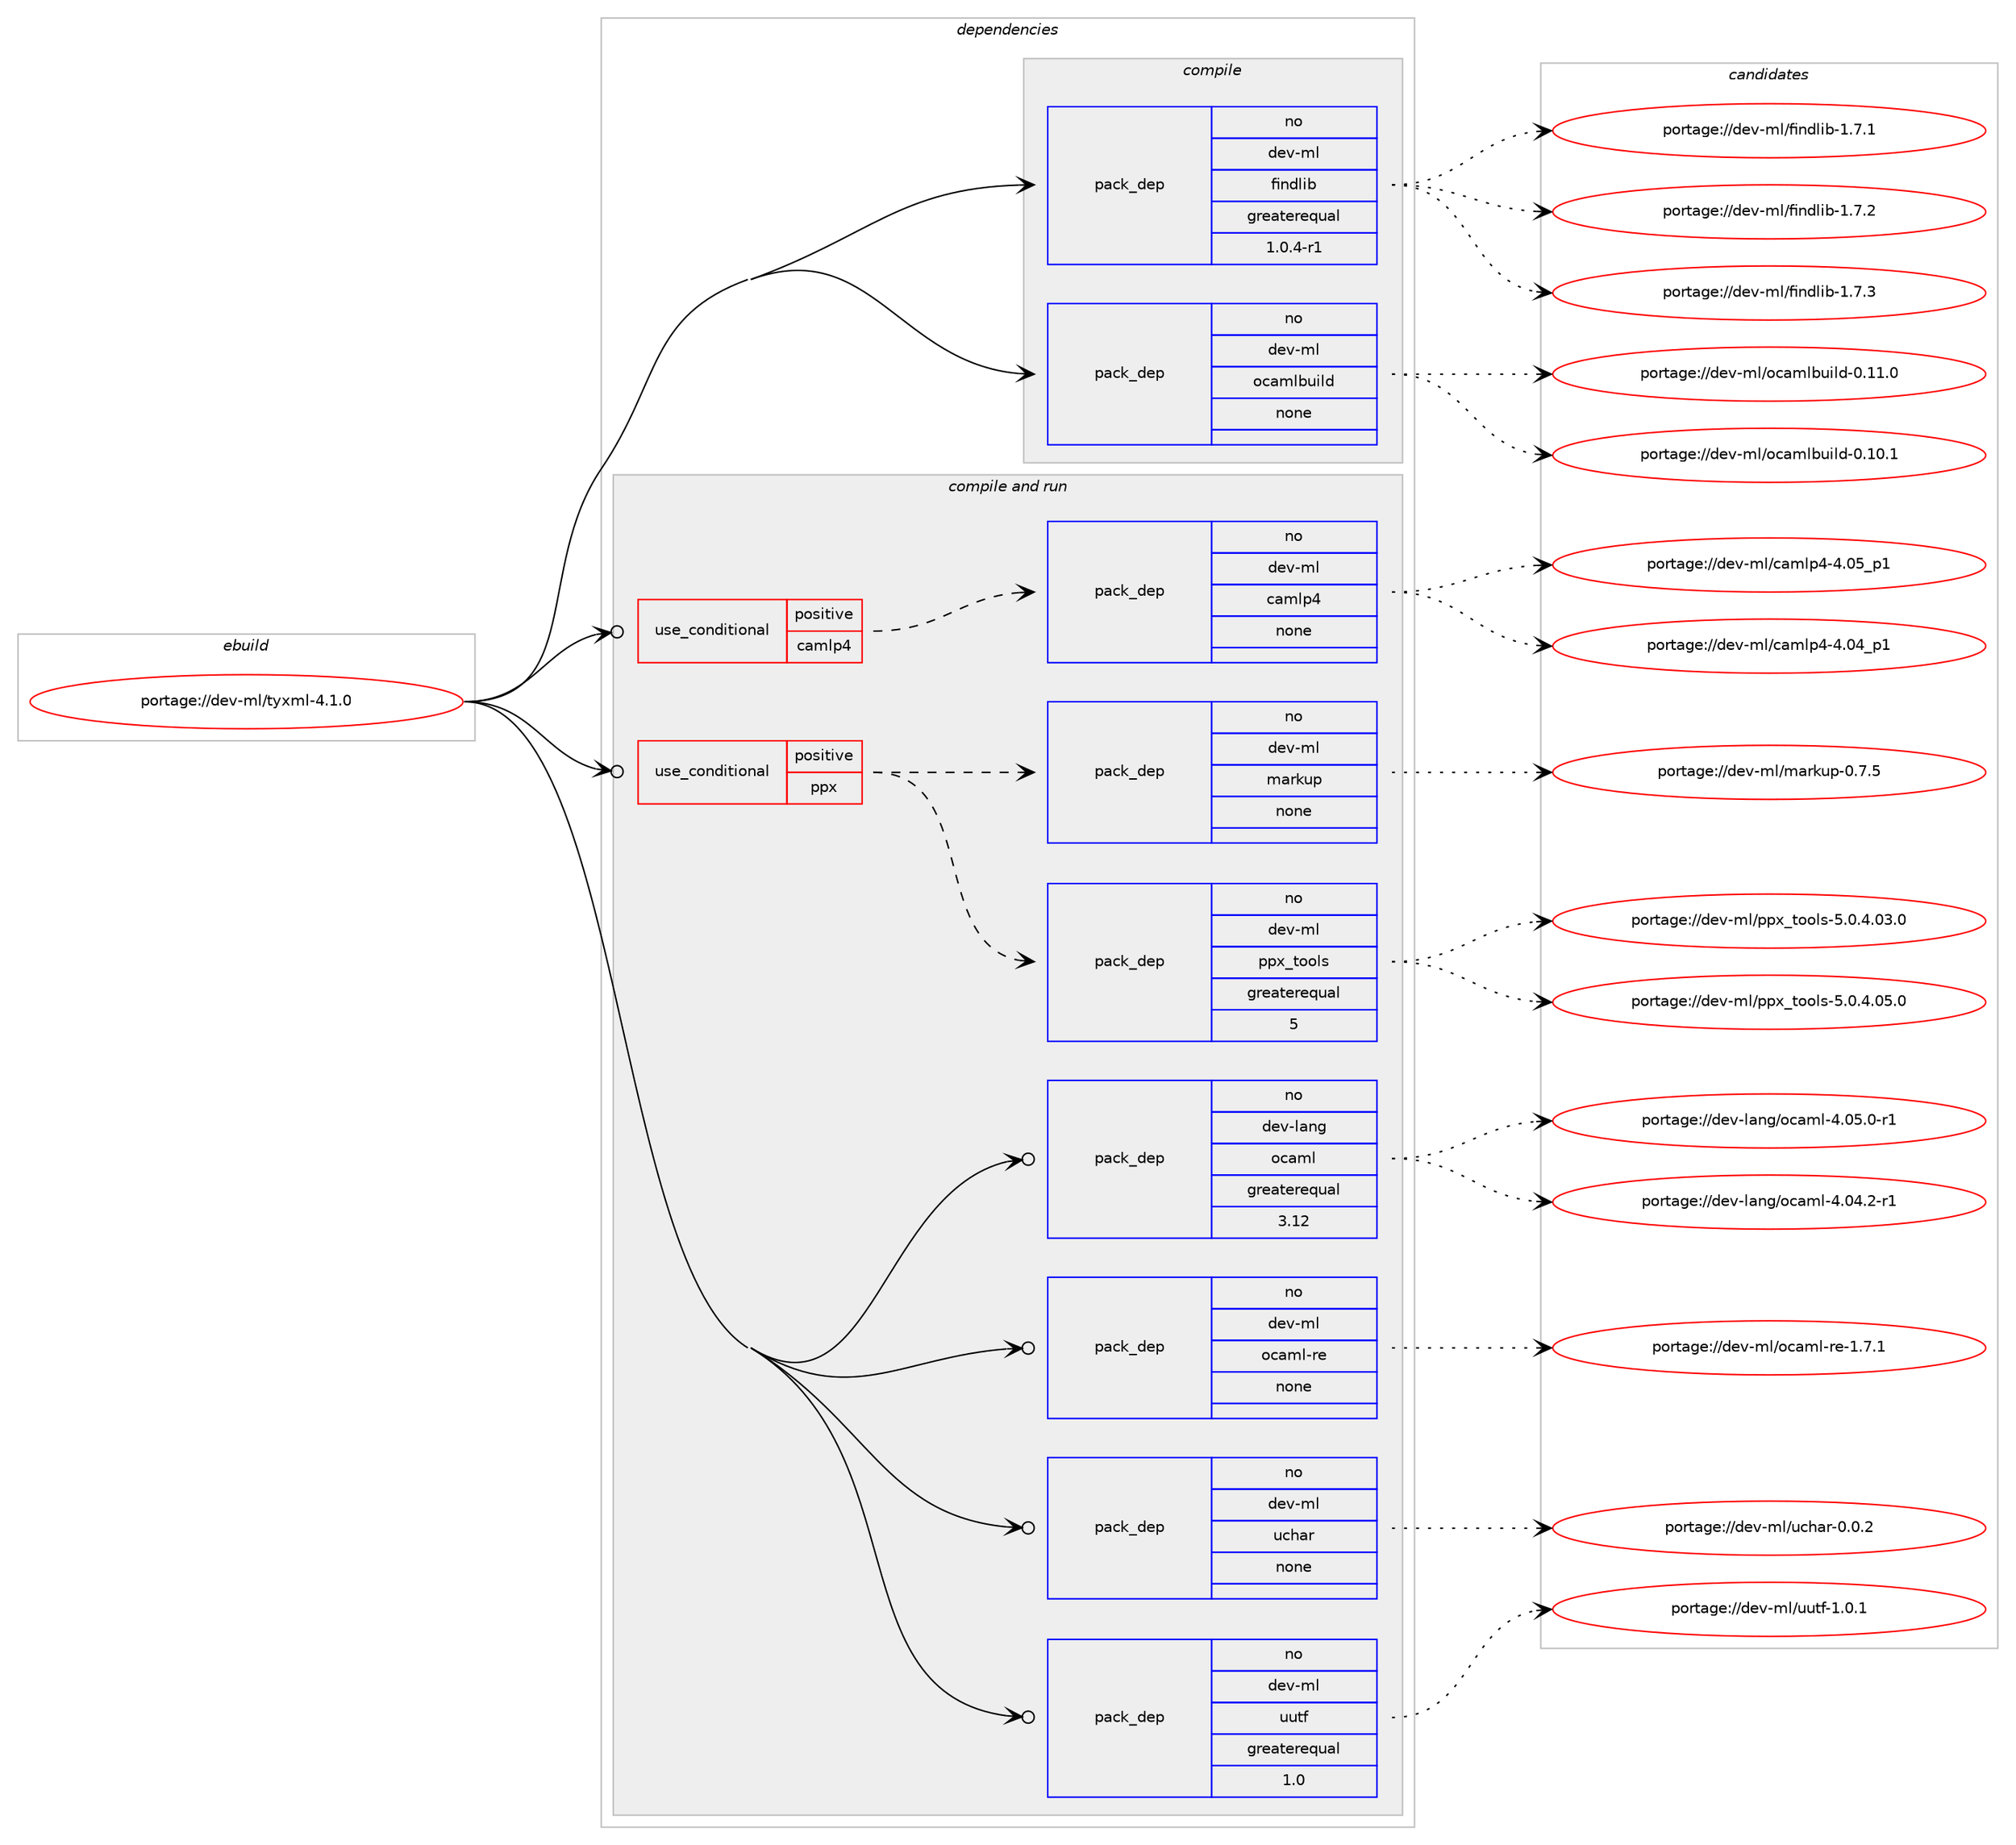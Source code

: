 digraph prolog {

# *************
# Graph options
# *************

newrank=true;
concentrate=true;
compound=true;
graph [rankdir=LR,fontname=Helvetica,fontsize=10,ranksep=1.5];#, ranksep=2.5, nodesep=0.2];
edge  [arrowhead=vee];
node  [fontname=Helvetica,fontsize=10];

# **********
# The ebuild
# **********

subgraph cluster_leftcol {
color=gray;
rank=same;
label=<<i>ebuild</i>>;
id [label="portage://dev-ml/tyxml-4.1.0", color=red, width=4, href="../dev-ml/tyxml-4.1.0.svg"];
}

# ****************
# The dependencies
# ****************

subgraph cluster_midcol {
color=gray;
label=<<i>dependencies</i>>;
subgraph cluster_compile {
fillcolor="#eeeeee";
style=filled;
label=<<i>compile</i>>;
subgraph pack82499 {
dependency108168 [label=<<TABLE BORDER="0" CELLBORDER="1" CELLSPACING="0" CELLPADDING="4" WIDTH="220"><TR><TD ROWSPAN="6" CELLPADDING="30">pack_dep</TD></TR><TR><TD WIDTH="110">no</TD></TR><TR><TD>dev-ml</TD></TR><TR><TD>findlib</TD></TR><TR><TD>greaterequal</TD></TR><TR><TD>1.0.4-r1</TD></TR></TABLE>>, shape=none, color=blue];
}
id:e -> dependency108168:w [weight=20,style="solid",arrowhead="vee"];
subgraph pack82500 {
dependency108169 [label=<<TABLE BORDER="0" CELLBORDER="1" CELLSPACING="0" CELLPADDING="4" WIDTH="220"><TR><TD ROWSPAN="6" CELLPADDING="30">pack_dep</TD></TR><TR><TD WIDTH="110">no</TD></TR><TR><TD>dev-ml</TD></TR><TR><TD>ocamlbuild</TD></TR><TR><TD>none</TD></TR><TR><TD></TD></TR></TABLE>>, shape=none, color=blue];
}
id:e -> dependency108169:w [weight=20,style="solid",arrowhead="vee"];
}
subgraph cluster_compileandrun {
fillcolor="#eeeeee";
style=filled;
label=<<i>compile and run</i>>;
subgraph cond22501 {
dependency108170 [label=<<TABLE BORDER="0" CELLBORDER="1" CELLSPACING="0" CELLPADDING="4"><TR><TD ROWSPAN="3" CELLPADDING="10">use_conditional</TD></TR><TR><TD>positive</TD></TR><TR><TD>camlp4</TD></TR></TABLE>>, shape=none, color=red];
subgraph pack82501 {
dependency108171 [label=<<TABLE BORDER="0" CELLBORDER="1" CELLSPACING="0" CELLPADDING="4" WIDTH="220"><TR><TD ROWSPAN="6" CELLPADDING="30">pack_dep</TD></TR><TR><TD WIDTH="110">no</TD></TR><TR><TD>dev-ml</TD></TR><TR><TD>camlp4</TD></TR><TR><TD>none</TD></TR><TR><TD></TD></TR></TABLE>>, shape=none, color=blue];
}
dependency108170:e -> dependency108171:w [weight=20,style="dashed",arrowhead="vee"];
}
id:e -> dependency108170:w [weight=20,style="solid",arrowhead="odotvee"];
subgraph cond22502 {
dependency108172 [label=<<TABLE BORDER="0" CELLBORDER="1" CELLSPACING="0" CELLPADDING="4"><TR><TD ROWSPAN="3" CELLPADDING="10">use_conditional</TD></TR><TR><TD>positive</TD></TR><TR><TD>ppx</TD></TR></TABLE>>, shape=none, color=red];
subgraph pack82502 {
dependency108173 [label=<<TABLE BORDER="0" CELLBORDER="1" CELLSPACING="0" CELLPADDING="4" WIDTH="220"><TR><TD ROWSPAN="6" CELLPADDING="30">pack_dep</TD></TR><TR><TD WIDTH="110">no</TD></TR><TR><TD>dev-ml</TD></TR><TR><TD>ppx_tools</TD></TR><TR><TD>greaterequal</TD></TR><TR><TD>5</TD></TR></TABLE>>, shape=none, color=blue];
}
dependency108172:e -> dependency108173:w [weight=20,style="dashed",arrowhead="vee"];
subgraph pack82503 {
dependency108174 [label=<<TABLE BORDER="0" CELLBORDER="1" CELLSPACING="0" CELLPADDING="4" WIDTH="220"><TR><TD ROWSPAN="6" CELLPADDING="30">pack_dep</TD></TR><TR><TD WIDTH="110">no</TD></TR><TR><TD>dev-ml</TD></TR><TR><TD>markup</TD></TR><TR><TD>none</TD></TR><TR><TD></TD></TR></TABLE>>, shape=none, color=blue];
}
dependency108172:e -> dependency108174:w [weight=20,style="dashed",arrowhead="vee"];
}
id:e -> dependency108172:w [weight=20,style="solid",arrowhead="odotvee"];
subgraph pack82504 {
dependency108175 [label=<<TABLE BORDER="0" CELLBORDER="1" CELLSPACING="0" CELLPADDING="4" WIDTH="220"><TR><TD ROWSPAN="6" CELLPADDING="30">pack_dep</TD></TR><TR><TD WIDTH="110">no</TD></TR><TR><TD>dev-lang</TD></TR><TR><TD>ocaml</TD></TR><TR><TD>greaterequal</TD></TR><TR><TD>3.12</TD></TR></TABLE>>, shape=none, color=blue];
}
id:e -> dependency108175:w [weight=20,style="solid",arrowhead="odotvee"];
subgraph pack82505 {
dependency108176 [label=<<TABLE BORDER="0" CELLBORDER="1" CELLSPACING="0" CELLPADDING="4" WIDTH="220"><TR><TD ROWSPAN="6" CELLPADDING="30">pack_dep</TD></TR><TR><TD WIDTH="110">no</TD></TR><TR><TD>dev-ml</TD></TR><TR><TD>ocaml-re</TD></TR><TR><TD>none</TD></TR><TR><TD></TD></TR></TABLE>>, shape=none, color=blue];
}
id:e -> dependency108176:w [weight=20,style="solid",arrowhead="odotvee"];
subgraph pack82506 {
dependency108177 [label=<<TABLE BORDER="0" CELLBORDER="1" CELLSPACING="0" CELLPADDING="4" WIDTH="220"><TR><TD ROWSPAN="6" CELLPADDING="30">pack_dep</TD></TR><TR><TD WIDTH="110">no</TD></TR><TR><TD>dev-ml</TD></TR><TR><TD>uchar</TD></TR><TR><TD>none</TD></TR><TR><TD></TD></TR></TABLE>>, shape=none, color=blue];
}
id:e -> dependency108177:w [weight=20,style="solid",arrowhead="odotvee"];
subgraph pack82507 {
dependency108178 [label=<<TABLE BORDER="0" CELLBORDER="1" CELLSPACING="0" CELLPADDING="4" WIDTH="220"><TR><TD ROWSPAN="6" CELLPADDING="30">pack_dep</TD></TR><TR><TD WIDTH="110">no</TD></TR><TR><TD>dev-ml</TD></TR><TR><TD>uutf</TD></TR><TR><TD>greaterequal</TD></TR><TR><TD>1.0</TD></TR></TABLE>>, shape=none, color=blue];
}
id:e -> dependency108178:w [weight=20,style="solid",arrowhead="odotvee"];
}
subgraph cluster_run {
fillcolor="#eeeeee";
style=filled;
label=<<i>run</i>>;
}
}

# **************
# The candidates
# **************

subgraph cluster_choices {
rank=same;
color=gray;
label=<<i>candidates</i>>;

subgraph choice82499 {
color=black;
nodesep=1;
choiceportage100101118451091084710210511010010810598454946554649 [label="portage://dev-ml/findlib-1.7.1", color=red, width=4,href="../dev-ml/findlib-1.7.1.svg"];
choiceportage100101118451091084710210511010010810598454946554650 [label="portage://dev-ml/findlib-1.7.2", color=red, width=4,href="../dev-ml/findlib-1.7.2.svg"];
choiceportage100101118451091084710210511010010810598454946554651 [label="portage://dev-ml/findlib-1.7.3", color=red, width=4,href="../dev-ml/findlib-1.7.3.svg"];
dependency108168:e -> choiceportage100101118451091084710210511010010810598454946554649:w [style=dotted,weight="100"];
dependency108168:e -> choiceportage100101118451091084710210511010010810598454946554650:w [style=dotted,weight="100"];
dependency108168:e -> choiceportage100101118451091084710210511010010810598454946554651:w [style=dotted,weight="100"];
}
subgraph choice82500 {
color=black;
nodesep=1;
choiceportage100101118451091084711199971091089811710510810045484649484649 [label="portage://dev-ml/ocamlbuild-0.10.1", color=red, width=4,href="../dev-ml/ocamlbuild-0.10.1.svg"];
choiceportage100101118451091084711199971091089811710510810045484649494648 [label="portage://dev-ml/ocamlbuild-0.11.0", color=red, width=4,href="../dev-ml/ocamlbuild-0.11.0.svg"];
dependency108169:e -> choiceportage100101118451091084711199971091089811710510810045484649484649:w [style=dotted,weight="100"];
dependency108169:e -> choiceportage100101118451091084711199971091089811710510810045484649494648:w [style=dotted,weight="100"];
}
subgraph choice82501 {
color=black;
nodesep=1;
choiceportage100101118451091084799971091081125245524648529511249 [label="portage://dev-ml/camlp4-4.04_p1", color=red, width=4,href="../dev-ml/camlp4-4.04_p1.svg"];
choiceportage100101118451091084799971091081125245524648539511249 [label="portage://dev-ml/camlp4-4.05_p1", color=red, width=4,href="../dev-ml/camlp4-4.05_p1.svg"];
dependency108171:e -> choiceportage100101118451091084799971091081125245524648529511249:w [style=dotted,weight="100"];
dependency108171:e -> choiceportage100101118451091084799971091081125245524648539511249:w [style=dotted,weight="100"];
}
subgraph choice82502 {
color=black;
nodesep=1;
choiceportage1001011184510910847112112120951161111111081154553464846524648514648 [label="portage://dev-ml/ppx_tools-5.0.4.03.0", color=red, width=4,href="../dev-ml/ppx_tools-5.0.4.03.0.svg"];
choiceportage1001011184510910847112112120951161111111081154553464846524648534648 [label="portage://dev-ml/ppx_tools-5.0.4.05.0", color=red, width=4,href="../dev-ml/ppx_tools-5.0.4.05.0.svg"];
dependency108173:e -> choiceportage1001011184510910847112112120951161111111081154553464846524648514648:w [style=dotted,weight="100"];
dependency108173:e -> choiceportage1001011184510910847112112120951161111111081154553464846524648534648:w [style=dotted,weight="100"];
}
subgraph choice82503 {
color=black;
nodesep=1;
choiceportage100101118451091084710997114107117112454846554653 [label="portage://dev-ml/markup-0.7.5", color=red, width=4,href="../dev-ml/markup-0.7.5.svg"];
dependency108174:e -> choiceportage100101118451091084710997114107117112454846554653:w [style=dotted,weight="100"];
}
subgraph choice82504 {
color=black;
nodesep=1;
choiceportage1001011184510897110103471119997109108455246485246504511449 [label="portage://dev-lang/ocaml-4.04.2-r1", color=red, width=4,href="../dev-lang/ocaml-4.04.2-r1.svg"];
choiceportage1001011184510897110103471119997109108455246485346484511449 [label="portage://dev-lang/ocaml-4.05.0-r1", color=red, width=4,href="../dev-lang/ocaml-4.05.0-r1.svg"];
dependency108175:e -> choiceportage1001011184510897110103471119997109108455246485246504511449:w [style=dotted,weight="100"];
dependency108175:e -> choiceportage1001011184510897110103471119997109108455246485346484511449:w [style=dotted,weight="100"];
}
subgraph choice82505 {
color=black;
nodesep=1;
choiceportage1001011184510910847111999710910845114101454946554649 [label="portage://dev-ml/ocaml-re-1.7.1", color=red, width=4,href="../dev-ml/ocaml-re-1.7.1.svg"];
dependency108176:e -> choiceportage1001011184510910847111999710910845114101454946554649:w [style=dotted,weight="100"];
}
subgraph choice82506 {
color=black;
nodesep=1;
choiceportage10010111845109108471179910497114454846484650 [label="portage://dev-ml/uchar-0.0.2", color=red, width=4,href="../dev-ml/uchar-0.0.2.svg"];
dependency108177:e -> choiceportage10010111845109108471179910497114454846484650:w [style=dotted,weight="100"];
}
subgraph choice82507 {
color=black;
nodesep=1;
choiceportage1001011184510910847117117116102454946484649 [label="portage://dev-ml/uutf-1.0.1", color=red, width=4,href="../dev-ml/uutf-1.0.1.svg"];
dependency108178:e -> choiceportage1001011184510910847117117116102454946484649:w [style=dotted,weight="100"];
}
}

}
